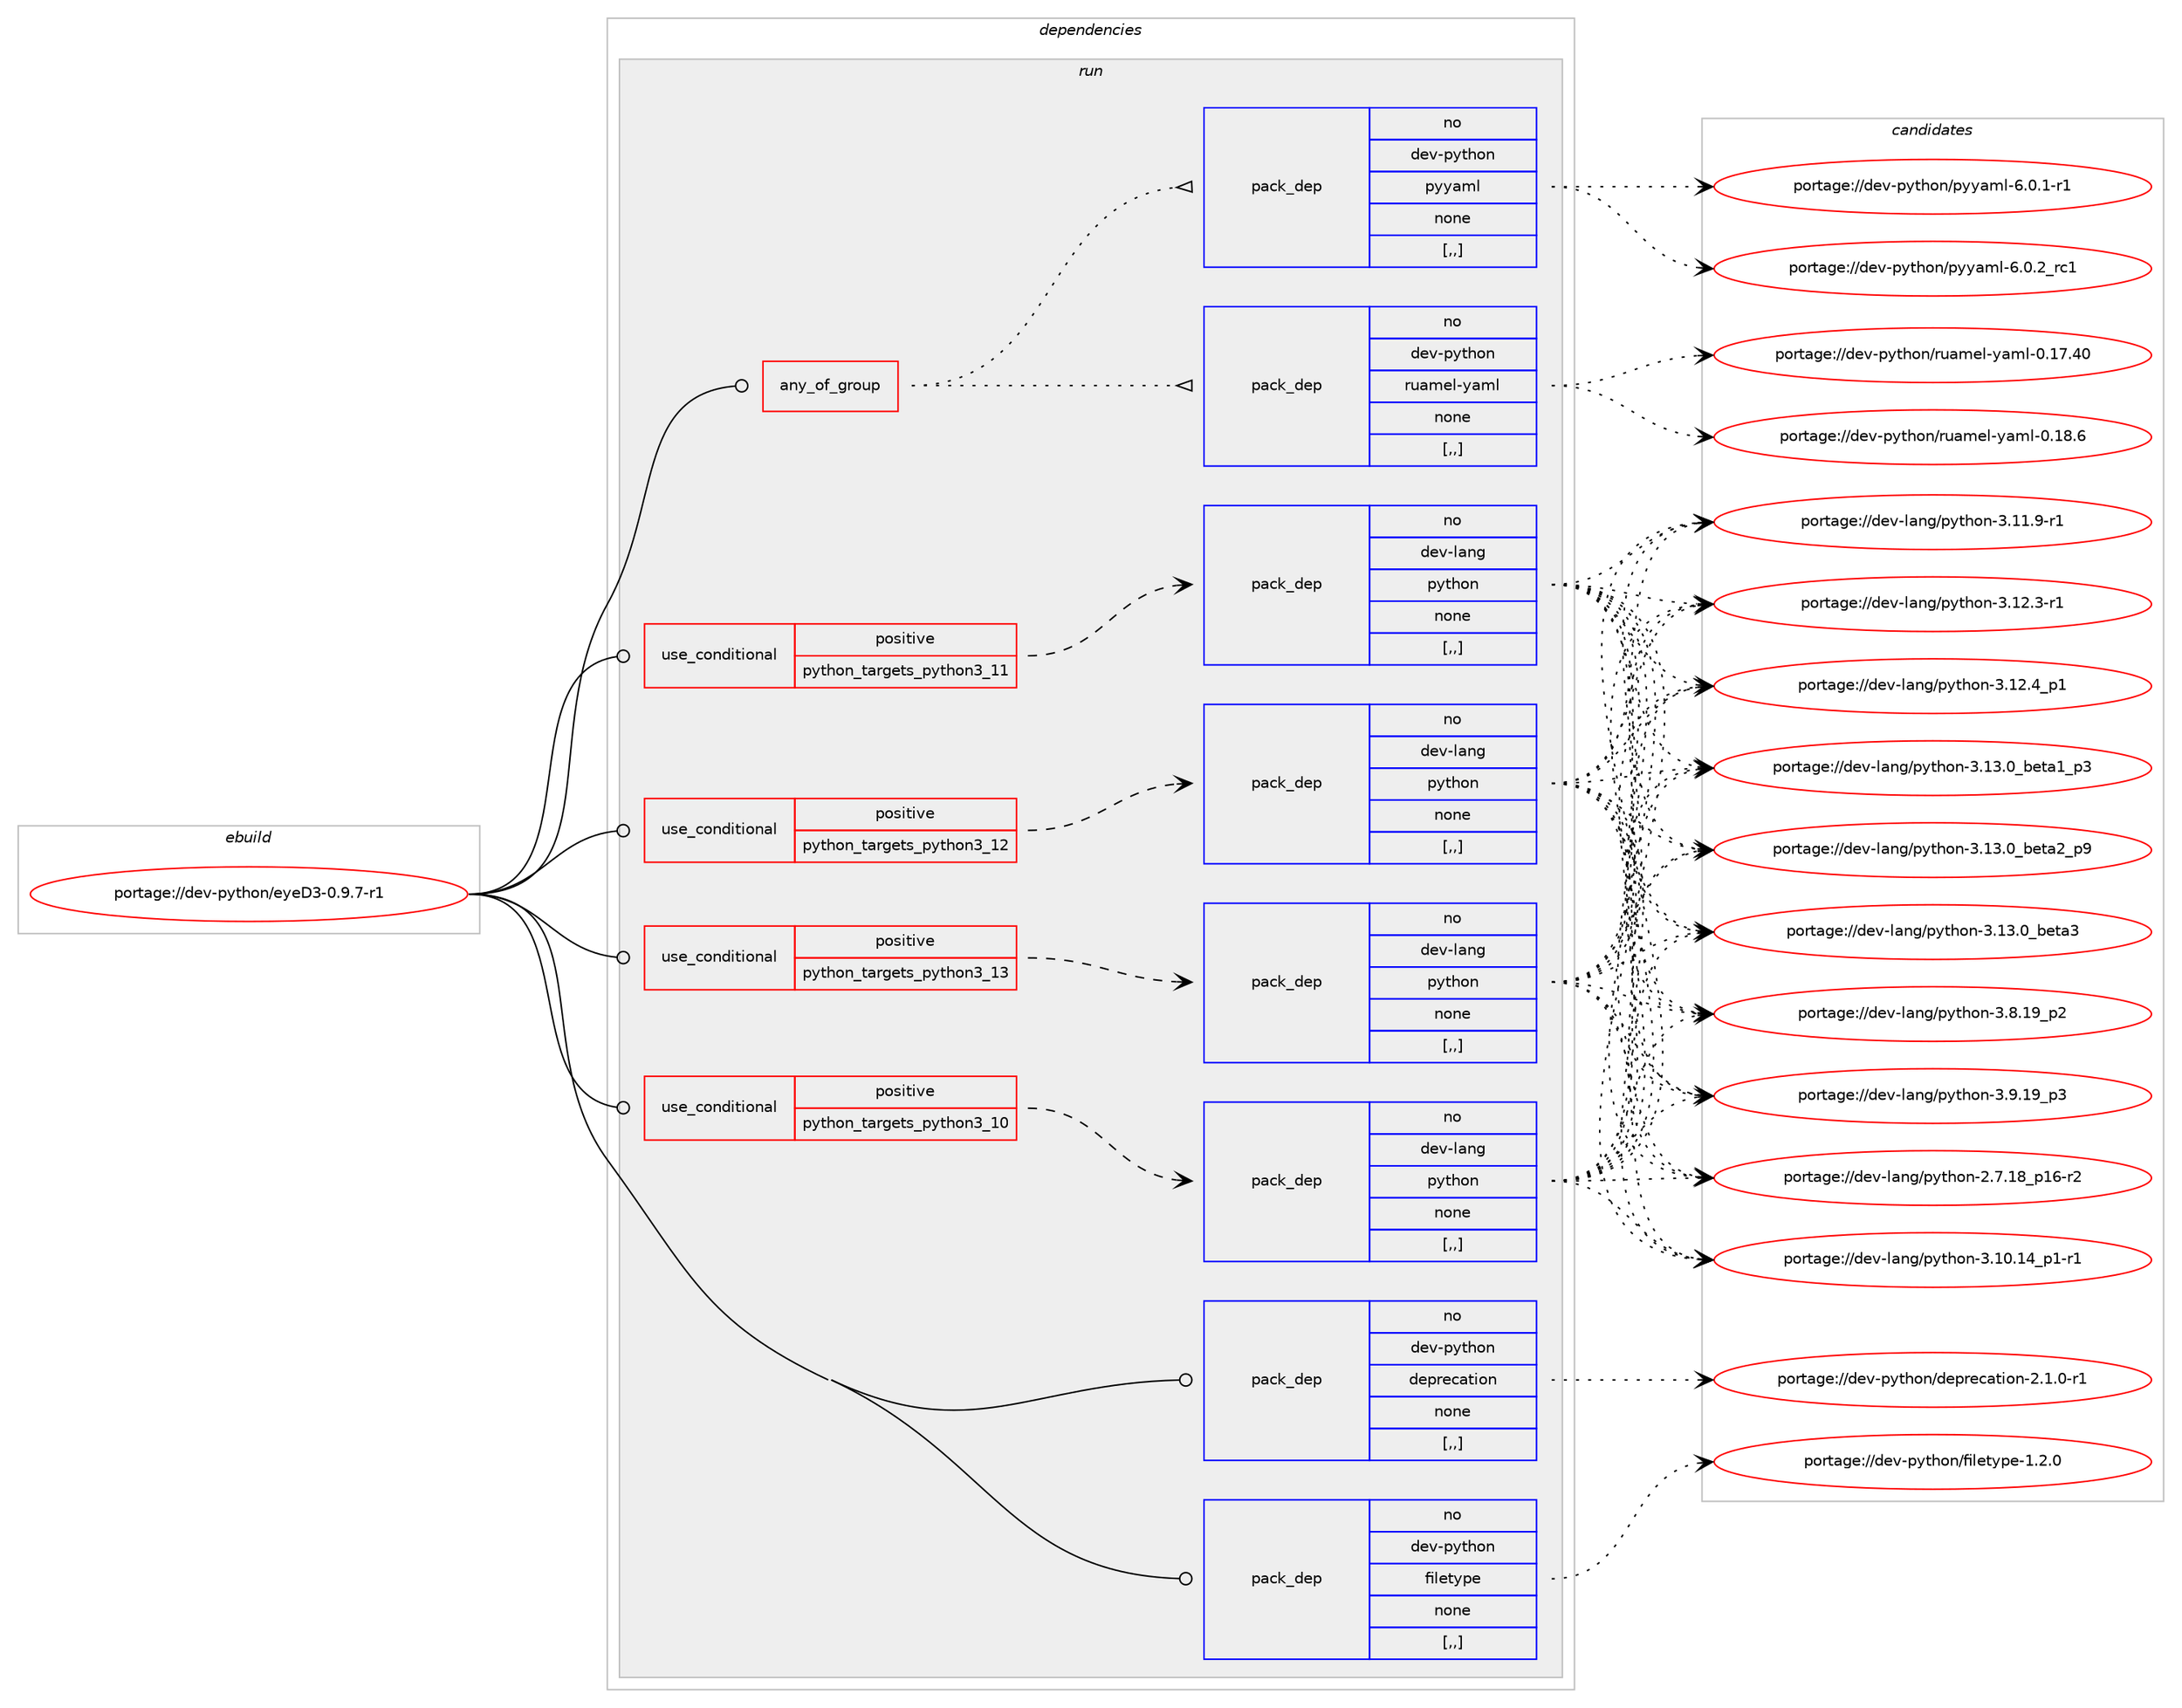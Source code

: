 digraph prolog {

# *************
# Graph options
# *************

newrank=true;
concentrate=true;
compound=true;
graph [rankdir=LR,fontname=Helvetica,fontsize=10,ranksep=1.5];#, ranksep=2.5, nodesep=0.2];
edge  [arrowhead=vee];
node  [fontname=Helvetica,fontsize=10];

# **********
# The ebuild
# **********

subgraph cluster_leftcol {
color=gray;
rank=same;
label=<<i>ebuild</i>>;
id [label="portage://dev-python/eyeD3-0.9.7-r1", color=red, width=4, href="../dev-python/eyeD3-0.9.7-r1.svg"];
}

# ****************
# The dependencies
# ****************

subgraph cluster_midcol {
color=gray;
label=<<i>dependencies</i>>;
subgraph cluster_compile {
fillcolor="#eeeeee";
style=filled;
label=<<i>compile</i>>;
}
subgraph cluster_compileandrun {
fillcolor="#eeeeee";
style=filled;
label=<<i>compile and run</i>>;
}
subgraph cluster_run {
fillcolor="#eeeeee";
style=filled;
label=<<i>run</i>>;
subgraph any1072 {
dependency142660 [label=<<TABLE BORDER="0" CELLBORDER="1" CELLSPACING="0" CELLPADDING="4"><TR><TD CELLPADDING="10">any_of_group</TD></TR></TABLE>>, shape=none, color=red];subgraph pack109716 {
dependency142661 [label=<<TABLE BORDER="0" CELLBORDER="1" CELLSPACING="0" CELLPADDING="4" WIDTH="220"><TR><TD ROWSPAN="6" CELLPADDING="30">pack_dep</TD></TR><TR><TD WIDTH="110">no</TD></TR><TR><TD>dev-python</TD></TR><TR><TD>ruamel-yaml</TD></TR><TR><TD>none</TD></TR><TR><TD>[,,]</TD></TR></TABLE>>, shape=none, color=blue];
}
dependency142660:e -> dependency142661:w [weight=20,style="dotted",arrowhead="oinv"];
subgraph pack109717 {
dependency142662 [label=<<TABLE BORDER="0" CELLBORDER="1" CELLSPACING="0" CELLPADDING="4" WIDTH="220"><TR><TD ROWSPAN="6" CELLPADDING="30">pack_dep</TD></TR><TR><TD WIDTH="110">no</TD></TR><TR><TD>dev-python</TD></TR><TR><TD>pyyaml</TD></TR><TR><TD>none</TD></TR><TR><TD>[,,]</TD></TR></TABLE>>, shape=none, color=blue];
}
dependency142660:e -> dependency142662:w [weight=20,style="dotted",arrowhead="oinv"];
}
id:e -> dependency142660:w [weight=20,style="solid",arrowhead="odot"];
subgraph cond31730 {
dependency142663 [label=<<TABLE BORDER="0" CELLBORDER="1" CELLSPACING="0" CELLPADDING="4"><TR><TD ROWSPAN="3" CELLPADDING="10">use_conditional</TD></TR><TR><TD>positive</TD></TR><TR><TD>python_targets_python3_10</TD></TR></TABLE>>, shape=none, color=red];
subgraph pack109718 {
dependency142664 [label=<<TABLE BORDER="0" CELLBORDER="1" CELLSPACING="0" CELLPADDING="4" WIDTH="220"><TR><TD ROWSPAN="6" CELLPADDING="30">pack_dep</TD></TR><TR><TD WIDTH="110">no</TD></TR><TR><TD>dev-lang</TD></TR><TR><TD>python</TD></TR><TR><TD>none</TD></TR><TR><TD>[,,]</TD></TR></TABLE>>, shape=none, color=blue];
}
dependency142663:e -> dependency142664:w [weight=20,style="dashed",arrowhead="vee"];
}
id:e -> dependency142663:w [weight=20,style="solid",arrowhead="odot"];
subgraph cond31731 {
dependency142665 [label=<<TABLE BORDER="0" CELLBORDER="1" CELLSPACING="0" CELLPADDING="4"><TR><TD ROWSPAN="3" CELLPADDING="10">use_conditional</TD></TR><TR><TD>positive</TD></TR><TR><TD>python_targets_python3_11</TD></TR></TABLE>>, shape=none, color=red];
subgraph pack109719 {
dependency142666 [label=<<TABLE BORDER="0" CELLBORDER="1" CELLSPACING="0" CELLPADDING="4" WIDTH="220"><TR><TD ROWSPAN="6" CELLPADDING="30">pack_dep</TD></TR><TR><TD WIDTH="110">no</TD></TR><TR><TD>dev-lang</TD></TR><TR><TD>python</TD></TR><TR><TD>none</TD></TR><TR><TD>[,,]</TD></TR></TABLE>>, shape=none, color=blue];
}
dependency142665:e -> dependency142666:w [weight=20,style="dashed",arrowhead="vee"];
}
id:e -> dependency142665:w [weight=20,style="solid",arrowhead="odot"];
subgraph cond31732 {
dependency142667 [label=<<TABLE BORDER="0" CELLBORDER="1" CELLSPACING="0" CELLPADDING="4"><TR><TD ROWSPAN="3" CELLPADDING="10">use_conditional</TD></TR><TR><TD>positive</TD></TR><TR><TD>python_targets_python3_12</TD></TR></TABLE>>, shape=none, color=red];
subgraph pack109720 {
dependency142668 [label=<<TABLE BORDER="0" CELLBORDER="1" CELLSPACING="0" CELLPADDING="4" WIDTH="220"><TR><TD ROWSPAN="6" CELLPADDING="30">pack_dep</TD></TR><TR><TD WIDTH="110">no</TD></TR><TR><TD>dev-lang</TD></TR><TR><TD>python</TD></TR><TR><TD>none</TD></TR><TR><TD>[,,]</TD></TR></TABLE>>, shape=none, color=blue];
}
dependency142667:e -> dependency142668:w [weight=20,style="dashed",arrowhead="vee"];
}
id:e -> dependency142667:w [weight=20,style="solid",arrowhead="odot"];
subgraph cond31733 {
dependency142669 [label=<<TABLE BORDER="0" CELLBORDER="1" CELLSPACING="0" CELLPADDING="4"><TR><TD ROWSPAN="3" CELLPADDING="10">use_conditional</TD></TR><TR><TD>positive</TD></TR><TR><TD>python_targets_python3_13</TD></TR></TABLE>>, shape=none, color=red];
subgraph pack109721 {
dependency142670 [label=<<TABLE BORDER="0" CELLBORDER="1" CELLSPACING="0" CELLPADDING="4" WIDTH="220"><TR><TD ROWSPAN="6" CELLPADDING="30">pack_dep</TD></TR><TR><TD WIDTH="110">no</TD></TR><TR><TD>dev-lang</TD></TR><TR><TD>python</TD></TR><TR><TD>none</TD></TR><TR><TD>[,,]</TD></TR></TABLE>>, shape=none, color=blue];
}
dependency142669:e -> dependency142670:w [weight=20,style="dashed",arrowhead="vee"];
}
id:e -> dependency142669:w [weight=20,style="solid",arrowhead="odot"];
subgraph pack109722 {
dependency142671 [label=<<TABLE BORDER="0" CELLBORDER="1" CELLSPACING="0" CELLPADDING="4" WIDTH="220"><TR><TD ROWSPAN="6" CELLPADDING="30">pack_dep</TD></TR><TR><TD WIDTH="110">no</TD></TR><TR><TD>dev-python</TD></TR><TR><TD>deprecation</TD></TR><TR><TD>none</TD></TR><TR><TD>[,,]</TD></TR></TABLE>>, shape=none, color=blue];
}
id:e -> dependency142671:w [weight=20,style="solid",arrowhead="odot"];
subgraph pack109723 {
dependency142672 [label=<<TABLE BORDER="0" CELLBORDER="1" CELLSPACING="0" CELLPADDING="4" WIDTH="220"><TR><TD ROWSPAN="6" CELLPADDING="30">pack_dep</TD></TR><TR><TD WIDTH="110">no</TD></TR><TR><TD>dev-python</TD></TR><TR><TD>filetype</TD></TR><TR><TD>none</TD></TR><TR><TD>[,,]</TD></TR></TABLE>>, shape=none, color=blue];
}
id:e -> dependency142672:w [weight=20,style="solid",arrowhead="odot"];
}
}

# **************
# The candidates
# **************

subgraph cluster_choices {
rank=same;
color=gray;
label=<<i>candidates</i>>;

subgraph choice109716 {
color=black;
nodesep=1;
choice10010111845112121116104111110471141179710910110845121971091084548464955465248 [label="portage://dev-python/ruamel-yaml-0.17.40", color=red, width=4,href="../dev-python/ruamel-yaml-0.17.40.svg"];
choice100101118451121211161041111104711411797109101108451219710910845484649564654 [label="portage://dev-python/ruamel-yaml-0.18.6", color=red, width=4,href="../dev-python/ruamel-yaml-0.18.6.svg"];
dependency142661:e -> choice10010111845112121116104111110471141179710910110845121971091084548464955465248:w [style=dotted,weight="100"];
dependency142661:e -> choice100101118451121211161041111104711411797109101108451219710910845484649564654:w [style=dotted,weight="100"];
}
subgraph choice109717 {
color=black;
nodesep=1;
choice1001011184511212111610411111047112121121971091084554464846494511449 [label="portage://dev-python/pyyaml-6.0.1-r1", color=red, width=4,href="../dev-python/pyyaml-6.0.1-r1.svg"];
choice100101118451121211161041111104711212112197109108455446484650951149949 [label="portage://dev-python/pyyaml-6.0.2_rc1", color=red, width=4,href="../dev-python/pyyaml-6.0.2_rc1.svg"];
dependency142662:e -> choice1001011184511212111610411111047112121121971091084554464846494511449:w [style=dotted,weight="100"];
dependency142662:e -> choice100101118451121211161041111104711212112197109108455446484650951149949:w [style=dotted,weight="100"];
}
subgraph choice109718 {
color=black;
nodesep=1;
choice100101118451089711010347112121116104111110455046554649569511249544511450 [label="portage://dev-lang/python-2.7.18_p16-r2", color=red, width=4,href="../dev-lang/python-2.7.18_p16-r2.svg"];
choice100101118451089711010347112121116104111110455146494846495295112494511449 [label="portage://dev-lang/python-3.10.14_p1-r1", color=red, width=4,href="../dev-lang/python-3.10.14_p1-r1.svg"];
choice100101118451089711010347112121116104111110455146494946574511449 [label="portage://dev-lang/python-3.11.9-r1", color=red, width=4,href="../dev-lang/python-3.11.9-r1.svg"];
choice100101118451089711010347112121116104111110455146495046514511449 [label="portage://dev-lang/python-3.12.3-r1", color=red, width=4,href="../dev-lang/python-3.12.3-r1.svg"];
choice100101118451089711010347112121116104111110455146495046529511249 [label="portage://dev-lang/python-3.12.4_p1", color=red, width=4,href="../dev-lang/python-3.12.4_p1.svg"];
choice10010111845108971101034711212111610411111045514649514648959810111697499511251 [label="portage://dev-lang/python-3.13.0_beta1_p3", color=red, width=4,href="../dev-lang/python-3.13.0_beta1_p3.svg"];
choice10010111845108971101034711212111610411111045514649514648959810111697509511257 [label="portage://dev-lang/python-3.13.0_beta2_p9", color=red, width=4,href="../dev-lang/python-3.13.0_beta2_p9.svg"];
choice1001011184510897110103471121211161041111104551464951464895981011169751 [label="portage://dev-lang/python-3.13.0_beta3", color=red, width=4,href="../dev-lang/python-3.13.0_beta3.svg"];
choice100101118451089711010347112121116104111110455146564649579511250 [label="portage://dev-lang/python-3.8.19_p2", color=red, width=4,href="../dev-lang/python-3.8.19_p2.svg"];
choice100101118451089711010347112121116104111110455146574649579511251 [label="portage://dev-lang/python-3.9.19_p3", color=red, width=4,href="../dev-lang/python-3.9.19_p3.svg"];
dependency142664:e -> choice100101118451089711010347112121116104111110455046554649569511249544511450:w [style=dotted,weight="100"];
dependency142664:e -> choice100101118451089711010347112121116104111110455146494846495295112494511449:w [style=dotted,weight="100"];
dependency142664:e -> choice100101118451089711010347112121116104111110455146494946574511449:w [style=dotted,weight="100"];
dependency142664:e -> choice100101118451089711010347112121116104111110455146495046514511449:w [style=dotted,weight="100"];
dependency142664:e -> choice100101118451089711010347112121116104111110455146495046529511249:w [style=dotted,weight="100"];
dependency142664:e -> choice10010111845108971101034711212111610411111045514649514648959810111697499511251:w [style=dotted,weight="100"];
dependency142664:e -> choice10010111845108971101034711212111610411111045514649514648959810111697509511257:w [style=dotted,weight="100"];
dependency142664:e -> choice1001011184510897110103471121211161041111104551464951464895981011169751:w [style=dotted,weight="100"];
dependency142664:e -> choice100101118451089711010347112121116104111110455146564649579511250:w [style=dotted,weight="100"];
dependency142664:e -> choice100101118451089711010347112121116104111110455146574649579511251:w [style=dotted,weight="100"];
}
subgraph choice109719 {
color=black;
nodesep=1;
choice100101118451089711010347112121116104111110455046554649569511249544511450 [label="portage://dev-lang/python-2.7.18_p16-r2", color=red, width=4,href="../dev-lang/python-2.7.18_p16-r2.svg"];
choice100101118451089711010347112121116104111110455146494846495295112494511449 [label="portage://dev-lang/python-3.10.14_p1-r1", color=red, width=4,href="../dev-lang/python-3.10.14_p1-r1.svg"];
choice100101118451089711010347112121116104111110455146494946574511449 [label="portage://dev-lang/python-3.11.9-r1", color=red, width=4,href="../dev-lang/python-3.11.9-r1.svg"];
choice100101118451089711010347112121116104111110455146495046514511449 [label="portage://dev-lang/python-3.12.3-r1", color=red, width=4,href="../dev-lang/python-3.12.3-r1.svg"];
choice100101118451089711010347112121116104111110455146495046529511249 [label="portage://dev-lang/python-3.12.4_p1", color=red, width=4,href="../dev-lang/python-3.12.4_p1.svg"];
choice10010111845108971101034711212111610411111045514649514648959810111697499511251 [label="portage://dev-lang/python-3.13.0_beta1_p3", color=red, width=4,href="../dev-lang/python-3.13.0_beta1_p3.svg"];
choice10010111845108971101034711212111610411111045514649514648959810111697509511257 [label="portage://dev-lang/python-3.13.0_beta2_p9", color=red, width=4,href="../dev-lang/python-3.13.0_beta2_p9.svg"];
choice1001011184510897110103471121211161041111104551464951464895981011169751 [label="portage://dev-lang/python-3.13.0_beta3", color=red, width=4,href="../dev-lang/python-3.13.0_beta3.svg"];
choice100101118451089711010347112121116104111110455146564649579511250 [label="portage://dev-lang/python-3.8.19_p2", color=red, width=4,href="../dev-lang/python-3.8.19_p2.svg"];
choice100101118451089711010347112121116104111110455146574649579511251 [label="portage://dev-lang/python-3.9.19_p3", color=red, width=4,href="../dev-lang/python-3.9.19_p3.svg"];
dependency142666:e -> choice100101118451089711010347112121116104111110455046554649569511249544511450:w [style=dotted,weight="100"];
dependency142666:e -> choice100101118451089711010347112121116104111110455146494846495295112494511449:w [style=dotted,weight="100"];
dependency142666:e -> choice100101118451089711010347112121116104111110455146494946574511449:w [style=dotted,weight="100"];
dependency142666:e -> choice100101118451089711010347112121116104111110455146495046514511449:w [style=dotted,weight="100"];
dependency142666:e -> choice100101118451089711010347112121116104111110455146495046529511249:w [style=dotted,weight="100"];
dependency142666:e -> choice10010111845108971101034711212111610411111045514649514648959810111697499511251:w [style=dotted,weight="100"];
dependency142666:e -> choice10010111845108971101034711212111610411111045514649514648959810111697509511257:w [style=dotted,weight="100"];
dependency142666:e -> choice1001011184510897110103471121211161041111104551464951464895981011169751:w [style=dotted,weight="100"];
dependency142666:e -> choice100101118451089711010347112121116104111110455146564649579511250:w [style=dotted,weight="100"];
dependency142666:e -> choice100101118451089711010347112121116104111110455146574649579511251:w [style=dotted,weight="100"];
}
subgraph choice109720 {
color=black;
nodesep=1;
choice100101118451089711010347112121116104111110455046554649569511249544511450 [label="portage://dev-lang/python-2.7.18_p16-r2", color=red, width=4,href="../dev-lang/python-2.7.18_p16-r2.svg"];
choice100101118451089711010347112121116104111110455146494846495295112494511449 [label="portage://dev-lang/python-3.10.14_p1-r1", color=red, width=4,href="../dev-lang/python-3.10.14_p1-r1.svg"];
choice100101118451089711010347112121116104111110455146494946574511449 [label="portage://dev-lang/python-3.11.9-r1", color=red, width=4,href="../dev-lang/python-3.11.9-r1.svg"];
choice100101118451089711010347112121116104111110455146495046514511449 [label="portage://dev-lang/python-3.12.3-r1", color=red, width=4,href="../dev-lang/python-3.12.3-r1.svg"];
choice100101118451089711010347112121116104111110455146495046529511249 [label="portage://dev-lang/python-3.12.4_p1", color=red, width=4,href="../dev-lang/python-3.12.4_p1.svg"];
choice10010111845108971101034711212111610411111045514649514648959810111697499511251 [label="portage://dev-lang/python-3.13.0_beta1_p3", color=red, width=4,href="../dev-lang/python-3.13.0_beta1_p3.svg"];
choice10010111845108971101034711212111610411111045514649514648959810111697509511257 [label="portage://dev-lang/python-3.13.0_beta2_p9", color=red, width=4,href="../dev-lang/python-3.13.0_beta2_p9.svg"];
choice1001011184510897110103471121211161041111104551464951464895981011169751 [label="portage://dev-lang/python-3.13.0_beta3", color=red, width=4,href="../dev-lang/python-3.13.0_beta3.svg"];
choice100101118451089711010347112121116104111110455146564649579511250 [label="portage://dev-lang/python-3.8.19_p2", color=red, width=4,href="../dev-lang/python-3.8.19_p2.svg"];
choice100101118451089711010347112121116104111110455146574649579511251 [label="portage://dev-lang/python-3.9.19_p3", color=red, width=4,href="../dev-lang/python-3.9.19_p3.svg"];
dependency142668:e -> choice100101118451089711010347112121116104111110455046554649569511249544511450:w [style=dotted,weight="100"];
dependency142668:e -> choice100101118451089711010347112121116104111110455146494846495295112494511449:w [style=dotted,weight="100"];
dependency142668:e -> choice100101118451089711010347112121116104111110455146494946574511449:w [style=dotted,weight="100"];
dependency142668:e -> choice100101118451089711010347112121116104111110455146495046514511449:w [style=dotted,weight="100"];
dependency142668:e -> choice100101118451089711010347112121116104111110455146495046529511249:w [style=dotted,weight="100"];
dependency142668:e -> choice10010111845108971101034711212111610411111045514649514648959810111697499511251:w [style=dotted,weight="100"];
dependency142668:e -> choice10010111845108971101034711212111610411111045514649514648959810111697509511257:w [style=dotted,weight="100"];
dependency142668:e -> choice1001011184510897110103471121211161041111104551464951464895981011169751:w [style=dotted,weight="100"];
dependency142668:e -> choice100101118451089711010347112121116104111110455146564649579511250:w [style=dotted,weight="100"];
dependency142668:e -> choice100101118451089711010347112121116104111110455146574649579511251:w [style=dotted,weight="100"];
}
subgraph choice109721 {
color=black;
nodesep=1;
choice100101118451089711010347112121116104111110455046554649569511249544511450 [label="portage://dev-lang/python-2.7.18_p16-r2", color=red, width=4,href="../dev-lang/python-2.7.18_p16-r2.svg"];
choice100101118451089711010347112121116104111110455146494846495295112494511449 [label="portage://dev-lang/python-3.10.14_p1-r1", color=red, width=4,href="../dev-lang/python-3.10.14_p1-r1.svg"];
choice100101118451089711010347112121116104111110455146494946574511449 [label="portage://dev-lang/python-3.11.9-r1", color=red, width=4,href="../dev-lang/python-3.11.9-r1.svg"];
choice100101118451089711010347112121116104111110455146495046514511449 [label="portage://dev-lang/python-3.12.3-r1", color=red, width=4,href="../dev-lang/python-3.12.3-r1.svg"];
choice100101118451089711010347112121116104111110455146495046529511249 [label="portage://dev-lang/python-3.12.4_p1", color=red, width=4,href="../dev-lang/python-3.12.4_p1.svg"];
choice10010111845108971101034711212111610411111045514649514648959810111697499511251 [label="portage://dev-lang/python-3.13.0_beta1_p3", color=red, width=4,href="../dev-lang/python-3.13.0_beta1_p3.svg"];
choice10010111845108971101034711212111610411111045514649514648959810111697509511257 [label="portage://dev-lang/python-3.13.0_beta2_p9", color=red, width=4,href="../dev-lang/python-3.13.0_beta2_p9.svg"];
choice1001011184510897110103471121211161041111104551464951464895981011169751 [label="portage://dev-lang/python-3.13.0_beta3", color=red, width=4,href="../dev-lang/python-3.13.0_beta3.svg"];
choice100101118451089711010347112121116104111110455146564649579511250 [label="portage://dev-lang/python-3.8.19_p2", color=red, width=4,href="../dev-lang/python-3.8.19_p2.svg"];
choice100101118451089711010347112121116104111110455146574649579511251 [label="portage://dev-lang/python-3.9.19_p3", color=red, width=4,href="../dev-lang/python-3.9.19_p3.svg"];
dependency142670:e -> choice100101118451089711010347112121116104111110455046554649569511249544511450:w [style=dotted,weight="100"];
dependency142670:e -> choice100101118451089711010347112121116104111110455146494846495295112494511449:w [style=dotted,weight="100"];
dependency142670:e -> choice100101118451089711010347112121116104111110455146494946574511449:w [style=dotted,weight="100"];
dependency142670:e -> choice100101118451089711010347112121116104111110455146495046514511449:w [style=dotted,weight="100"];
dependency142670:e -> choice100101118451089711010347112121116104111110455146495046529511249:w [style=dotted,weight="100"];
dependency142670:e -> choice10010111845108971101034711212111610411111045514649514648959810111697499511251:w [style=dotted,weight="100"];
dependency142670:e -> choice10010111845108971101034711212111610411111045514649514648959810111697509511257:w [style=dotted,weight="100"];
dependency142670:e -> choice1001011184510897110103471121211161041111104551464951464895981011169751:w [style=dotted,weight="100"];
dependency142670:e -> choice100101118451089711010347112121116104111110455146564649579511250:w [style=dotted,weight="100"];
dependency142670:e -> choice100101118451089711010347112121116104111110455146574649579511251:w [style=dotted,weight="100"];
}
subgraph choice109722 {
color=black;
nodesep=1;
choice100101118451121211161041111104710010111211410199971161051111104550464946484511449 [label="portage://dev-python/deprecation-2.1.0-r1", color=red, width=4,href="../dev-python/deprecation-2.1.0-r1.svg"];
dependency142671:e -> choice100101118451121211161041111104710010111211410199971161051111104550464946484511449:w [style=dotted,weight="100"];
}
subgraph choice109723 {
color=black;
nodesep=1;
choice1001011184511212111610411111047102105108101116121112101454946504648 [label="portage://dev-python/filetype-1.2.0", color=red, width=4,href="../dev-python/filetype-1.2.0.svg"];
dependency142672:e -> choice1001011184511212111610411111047102105108101116121112101454946504648:w [style=dotted,weight="100"];
}
}

}
